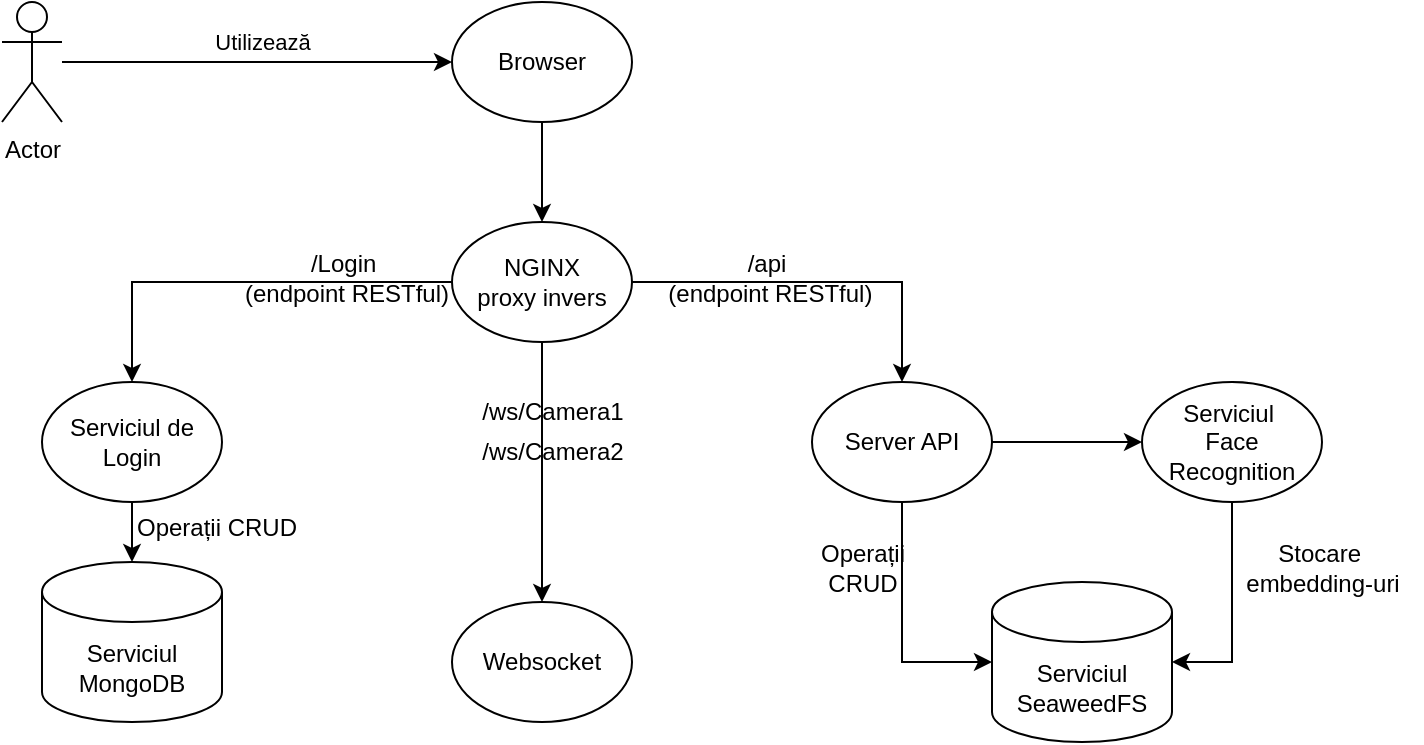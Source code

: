 <mxfile version="27.1.6">
  <diagram id="Bt6BoUIukTFYl2E7n-Kw" name="Page-1">
    <mxGraphModel dx="1007" dy="705" grid="0" gridSize="10" guides="1" tooltips="1" connect="1" arrows="1" fold="1" page="1" pageScale="1" pageWidth="850" pageHeight="1100" math="0" shadow="0">
      <root>
        <mxCell id="0" />
        <mxCell id="1" parent="0" />
        <mxCell id="On33eqUARBvQgCex9Hq8-11" style="edgeStyle=orthogonalEdgeStyle;rounded=0;orthogonalLoop=1;jettySize=auto;html=1;" edge="1" parent="1" source="On33eqUARBvQgCex9Hq8-8" target="On33eqUARBvQgCex9Hq8-10">
          <mxGeometry relative="1" as="geometry" />
        </mxCell>
        <mxCell id="On33eqUARBvQgCex9Hq8-13" value="Utilizează" style="edgeLabel;html=1;align=center;verticalAlign=middle;resizable=0;points=[];" vertex="1" connectable="0" parent="On33eqUARBvQgCex9Hq8-11">
          <mxGeometry x="-0.173" y="-1" relative="1" as="geometry">
            <mxPoint x="19" y="-11" as="offset" />
          </mxGeometry>
        </mxCell>
        <mxCell id="On33eqUARBvQgCex9Hq8-8" value="Actor" style="shape=umlActor;verticalLabelPosition=bottom;verticalAlign=top;html=1;outlineConnect=0;" vertex="1" parent="1">
          <mxGeometry x="110" y="60" width="30" height="60" as="geometry" />
        </mxCell>
        <mxCell id="On33eqUARBvQgCex9Hq8-16" style="edgeStyle=orthogonalEdgeStyle;rounded=0;orthogonalLoop=1;jettySize=auto;html=1;" edge="1" parent="1" source="On33eqUARBvQgCex9Hq8-10" target="On33eqUARBvQgCex9Hq8-15">
          <mxGeometry relative="1" as="geometry" />
        </mxCell>
        <mxCell id="On33eqUARBvQgCex9Hq8-10" value="Browser" style="ellipse;whiteSpace=wrap;html=1;" vertex="1" parent="1">
          <mxGeometry x="335" y="60" width="90" height="60" as="geometry" />
        </mxCell>
        <mxCell id="On33eqUARBvQgCex9Hq8-54" style="edgeStyle=orthogonalEdgeStyle;rounded=0;orthogonalLoop=1;jettySize=auto;html=1;entryX=0.5;entryY=0;entryDx=0;entryDy=0;" edge="1" parent="1" source="On33eqUARBvQgCex9Hq8-15" target="On33eqUARBvQgCex9Hq8-19">
          <mxGeometry relative="1" as="geometry" />
        </mxCell>
        <mxCell id="On33eqUARBvQgCex9Hq8-62" style="edgeStyle=orthogonalEdgeStyle;rounded=0;orthogonalLoop=1;jettySize=auto;html=1;entryX=0.5;entryY=0;entryDx=0;entryDy=0;" edge="1" parent="1" source="On33eqUARBvQgCex9Hq8-15" target="On33eqUARBvQgCex9Hq8-18">
          <mxGeometry relative="1" as="geometry" />
        </mxCell>
        <mxCell id="On33eqUARBvQgCex9Hq8-63" style="edgeStyle=orthogonalEdgeStyle;rounded=0;orthogonalLoop=1;jettySize=auto;html=1;" edge="1" parent="1" source="On33eqUARBvQgCex9Hq8-15" target="On33eqUARBvQgCex9Hq8-26">
          <mxGeometry relative="1" as="geometry" />
        </mxCell>
        <mxCell id="On33eqUARBvQgCex9Hq8-15" value="NGINX&lt;div&gt;proxy invers&lt;/div&gt;" style="ellipse;whiteSpace=wrap;html=1;" vertex="1" parent="1">
          <mxGeometry x="335" y="170" width="90" height="60" as="geometry" />
        </mxCell>
        <mxCell id="On33eqUARBvQgCex9Hq8-71" value="" style="edgeStyle=orthogonalEdgeStyle;rounded=0;orthogonalLoop=1;jettySize=auto;html=1;" edge="1" parent="1" source="On33eqUARBvQgCex9Hq8-18" target="On33eqUARBvQgCex9Hq8-58">
          <mxGeometry relative="1" as="geometry">
            <Array as="points">
              <mxPoint x="660" y="280" />
            </Array>
          </mxGeometry>
        </mxCell>
        <mxCell id="On33eqUARBvQgCex9Hq8-74" style="edgeStyle=orthogonalEdgeStyle;rounded=0;orthogonalLoop=1;jettySize=auto;html=1;entryX=0;entryY=0.5;entryDx=0;entryDy=0;" edge="1" parent="1" source="On33eqUARBvQgCex9Hq8-18" target="On33eqUARBvQgCex9Hq8-72">
          <mxGeometry relative="1" as="geometry" />
        </mxCell>
        <mxCell id="On33eqUARBvQgCex9Hq8-18" value="Server API" style="ellipse;whiteSpace=wrap;html=1;" vertex="1" parent="1">
          <mxGeometry x="515" y="250" width="90" height="60" as="geometry" />
        </mxCell>
        <mxCell id="On33eqUARBvQgCex9Hq8-19" value="Websocket" style="ellipse;whiteSpace=wrap;html=1;" vertex="1" parent="1">
          <mxGeometry x="335" y="360" width="90" height="60" as="geometry" />
        </mxCell>
        <mxCell id="On33eqUARBvQgCex9Hq8-76" style="edgeStyle=orthogonalEdgeStyle;rounded=0;orthogonalLoop=1;jettySize=auto;html=1;" edge="1" parent="1" source="On33eqUARBvQgCex9Hq8-26" target="On33eqUARBvQgCex9Hq8-75">
          <mxGeometry relative="1" as="geometry" />
        </mxCell>
        <mxCell id="On33eqUARBvQgCex9Hq8-26" value="Serviciul de Login" style="ellipse;whiteSpace=wrap;html=1;" vertex="1" parent="1">
          <mxGeometry x="130" y="250" width="90" height="60" as="geometry" />
        </mxCell>
        <mxCell id="On33eqUARBvQgCex9Hq8-31" value="&lt;span style=&quot;color: rgba(0, 0, 0, 0); font-family: monospace; font-size: 0px; text-align: start;&quot;&gt;%3CmxGraphModel%3E%3Croot%3E%3CmxCell%20id%3D%220%22%2F%3E%3CmxCell%20id%3D%221%22%20parent%3D%220%22%2F%3E%3CmxCell%20id%3D%222%22%20value%3D%22%26lt%3Bdiv%26gt%3B%2FLogin%26lt%3B%2Fdiv%26gt%3Bendpoint%22%20style%3D%22ellipse%3BwhiteSpace%3Dwrap%3Bhtml%3D1%3B%22%20vertex%3D%221%22%20parent%3D%221%22%3E%3CmxGeometry%20x%3D%22190%22%20y%3D%22270%22%20width%3D%2290%22%20height%3D%2260%22%20as%3D%22geometry%22%2F%3E%3C%2FmxCell%3E%3C%2Froot%3E%3C%2FmxGraphModel%3E&lt;/span&gt;" style="text;html=1;align=center;verticalAlign=middle;resizable=0;points=[];autosize=1;strokeColor=none;fillColor=none;" vertex="1" parent="1">
          <mxGeometry x="160" y="178" width="20" height="30" as="geometry" />
        </mxCell>
        <mxCell id="On33eqUARBvQgCex9Hq8-40" value="/Login&amp;nbsp;&lt;div&gt;(endpoint RESTful)&lt;/div&gt;" style="text;html=1;align=center;verticalAlign=middle;whiteSpace=wrap;rounded=0;" vertex="1" parent="1">
          <mxGeometry x="230" y="183" width="105" height="30" as="geometry" />
        </mxCell>
        <mxCell id="On33eqUARBvQgCex9Hq8-42" value="/ws/Camera1" style="text;html=1;align=center;verticalAlign=middle;resizable=0;points=[];autosize=1;strokeColor=none;fillColor=none;" vertex="1" parent="1">
          <mxGeometry x="340" y="250" width="90" height="30" as="geometry" />
        </mxCell>
        <mxCell id="On33eqUARBvQgCex9Hq8-46" value="/api&lt;div&gt;&amp;nbsp;(&lt;span style=&quot;background-color: transparent; color: light-dark(rgb(0, 0, 0), rgb(255, 255, 255));&quot;&gt;endpoint RESTful)&lt;/span&gt;&lt;/div&gt;" style="text;html=1;align=center;verticalAlign=middle;whiteSpace=wrap;rounded=0;rotation=0;" vertex="1" parent="1">
          <mxGeometry x="425" y="188" width="135" height="20" as="geometry" />
        </mxCell>
        <mxCell id="On33eqUARBvQgCex9Hq8-57" value="/ws/Camera2" style="text;html=1;align=center;verticalAlign=middle;resizable=0;points=[];autosize=1;strokeColor=none;fillColor=none;" vertex="1" parent="1">
          <mxGeometry x="340" y="270" width="90" height="30" as="geometry" />
        </mxCell>
        <mxCell id="On33eqUARBvQgCex9Hq8-73" style="edgeStyle=orthogonalEdgeStyle;rounded=0;orthogonalLoop=1;jettySize=auto;html=1;entryX=1;entryY=0.5;entryDx=0;entryDy=0;" edge="1" parent="1" source="On33eqUARBvQgCex9Hq8-58" target="On33eqUARBvQgCex9Hq8-72">
          <mxGeometry relative="1" as="geometry" />
        </mxCell>
        <mxCell id="On33eqUARBvQgCex9Hq8-58" value="Serviciul&amp;nbsp;&lt;div&gt;Face Recognition&lt;/div&gt;" style="ellipse;whiteSpace=wrap;html=1;" vertex="1" parent="1">
          <mxGeometry x="680" y="250" width="90" height="60" as="geometry" />
        </mxCell>
        <mxCell id="On33eqUARBvQgCex9Hq8-72" value="Serviciul SeaweedFS" style="whiteSpace=wrap;html=1;shape=cylinder3;boundedLbl=1;backgroundOutline=1;size=15;" vertex="1" parent="1">
          <mxGeometry x="605" y="350" width="90" height="80" as="geometry" />
        </mxCell>
        <mxCell id="On33eqUARBvQgCex9Hq8-75" value="Serviciul MongoDB" style="whiteSpace=wrap;html=1;shape=cylinder3;boundedLbl=1;backgroundOutline=1;size=15;" vertex="1" parent="1">
          <mxGeometry x="130" y="340" width="90" height="80" as="geometry" />
        </mxCell>
        <mxCell id="On33eqUARBvQgCex9Hq8-77" value="Operații&lt;br&gt;CRUD" style="text;html=1;align=center;verticalAlign=middle;resizable=0;points=[];autosize=1;strokeColor=none;fillColor=none;" vertex="1" parent="1">
          <mxGeometry x="505" y="323" width="70" height="40" as="geometry" />
        </mxCell>
        <mxCell id="On33eqUARBvQgCex9Hq8-78" value="Stocare&amp;nbsp;&lt;div&gt;embedding-uri&lt;/div&gt;" style="text;html=1;align=center;verticalAlign=middle;resizable=0;points=[];autosize=1;strokeColor=none;fillColor=none;" vertex="1" parent="1">
          <mxGeometry x="720" y="323" width="100" height="40" as="geometry" />
        </mxCell>
        <mxCell id="On33eqUARBvQgCex9Hq8-80" value="Operații CRUD" style="text;html=1;align=center;verticalAlign=middle;resizable=0;points=[];autosize=1;strokeColor=none;fillColor=none;" vertex="1" parent="1">
          <mxGeometry x="168" y="310" width="98" height="26" as="geometry" />
        </mxCell>
      </root>
    </mxGraphModel>
  </diagram>
</mxfile>
